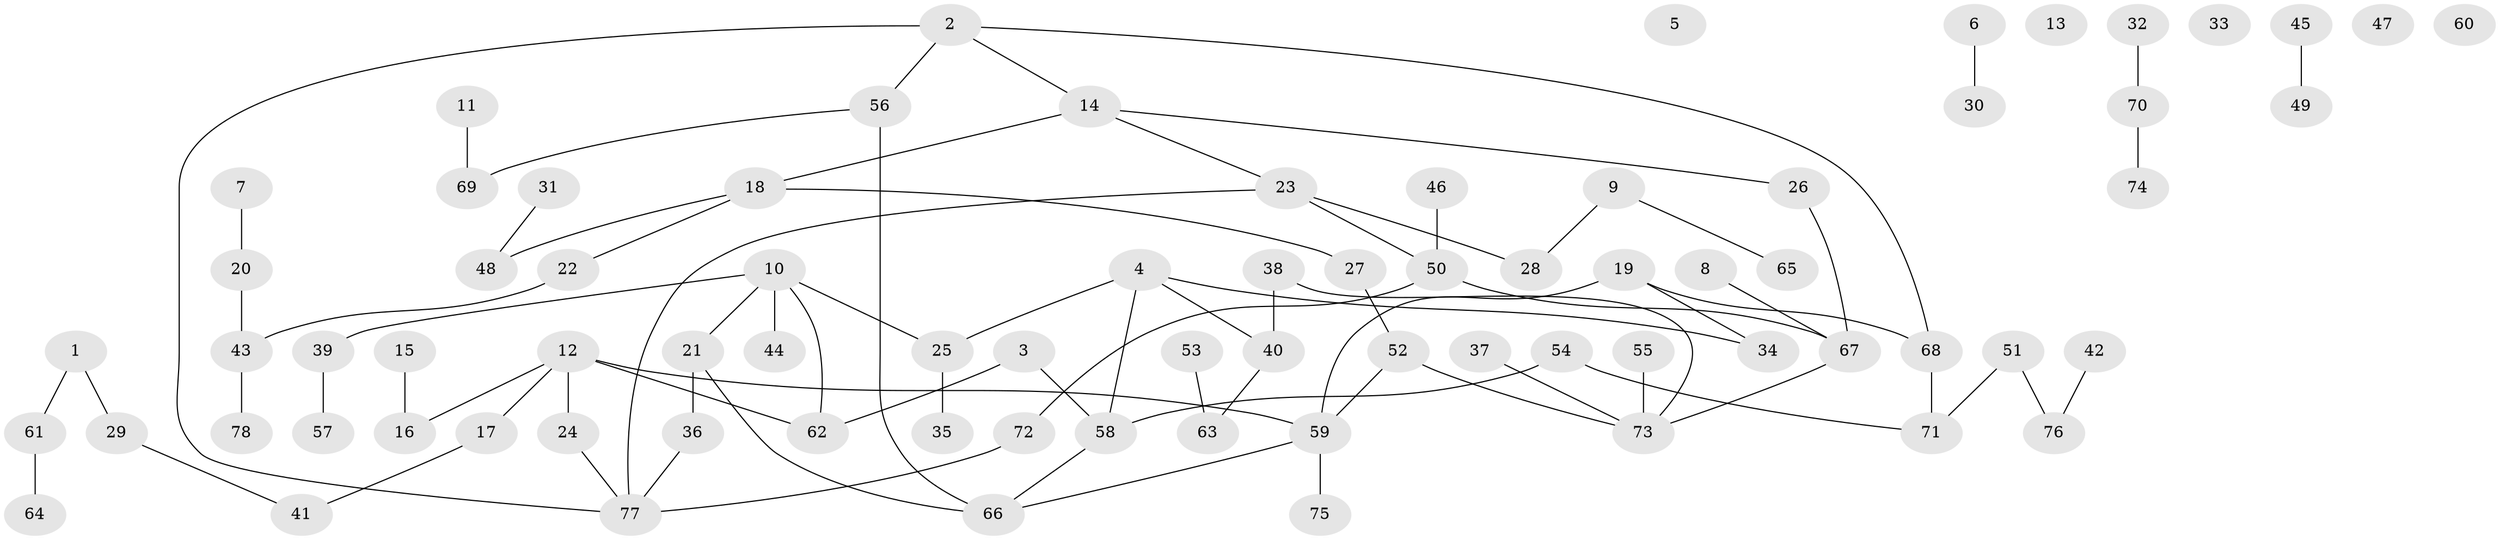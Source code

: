 // Generated by graph-tools (version 1.1) at 2025/25/03/09/25 03:25:16]
// undirected, 78 vertices, 83 edges
graph export_dot {
graph [start="1"]
  node [color=gray90,style=filled];
  1;
  2;
  3;
  4;
  5;
  6;
  7;
  8;
  9;
  10;
  11;
  12;
  13;
  14;
  15;
  16;
  17;
  18;
  19;
  20;
  21;
  22;
  23;
  24;
  25;
  26;
  27;
  28;
  29;
  30;
  31;
  32;
  33;
  34;
  35;
  36;
  37;
  38;
  39;
  40;
  41;
  42;
  43;
  44;
  45;
  46;
  47;
  48;
  49;
  50;
  51;
  52;
  53;
  54;
  55;
  56;
  57;
  58;
  59;
  60;
  61;
  62;
  63;
  64;
  65;
  66;
  67;
  68;
  69;
  70;
  71;
  72;
  73;
  74;
  75;
  76;
  77;
  78;
  1 -- 29;
  1 -- 61;
  2 -- 14;
  2 -- 56;
  2 -- 68;
  2 -- 77;
  3 -- 58;
  3 -- 62;
  4 -- 25;
  4 -- 34;
  4 -- 40;
  4 -- 58;
  6 -- 30;
  7 -- 20;
  8 -- 67;
  9 -- 28;
  9 -- 65;
  10 -- 21;
  10 -- 25;
  10 -- 39;
  10 -- 44;
  10 -- 62;
  11 -- 69;
  12 -- 16;
  12 -- 17;
  12 -- 24;
  12 -- 59;
  12 -- 62;
  14 -- 18;
  14 -- 23;
  14 -- 26;
  15 -- 16;
  17 -- 41;
  18 -- 22;
  18 -- 27;
  18 -- 48;
  19 -- 34;
  19 -- 59;
  19 -- 68;
  20 -- 43;
  21 -- 36;
  21 -- 66;
  22 -- 43;
  23 -- 28;
  23 -- 50;
  23 -- 77;
  24 -- 77;
  25 -- 35;
  26 -- 67;
  27 -- 52;
  29 -- 41;
  31 -- 48;
  32 -- 70;
  36 -- 77;
  37 -- 73;
  38 -- 40;
  38 -- 73;
  39 -- 57;
  40 -- 63;
  42 -- 76;
  43 -- 78;
  45 -- 49;
  46 -- 50;
  50 -- 67;
  50 -- 72;
  51 -- 71;
  51 -- 76;
  52 -- 59;
  52 -- 73;
  53 -- 63;
  54 -- 58;
  54 -- 71;
  55 -- 73;
  56 -- 66;
  56 -- 69;
  58 -- 66;
  59 -- 66;
  59 -- 75;
  61 -- 64;
  67 -- 73;
  68 -- 71;
  70 -- 74;
  72 -- 77;
}
